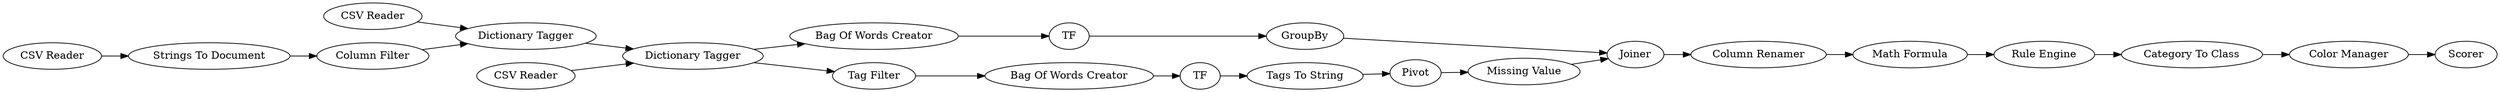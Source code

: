 digraph {
	"-5536105448179147299_309" [label="Rule Engine"]
	"-5536105448179147299_308" [label="Math Formula"]
	"-5536105448179147299_313" [label="Missing Value"]
	"-5536105448179147299_275" [label="Category To Class"]
	"-5536105448179147299_318" [label=Joiner]
	"-5536105448179147299_321" [label="CSV Reader"]
	"-6345785921230375363_305" [label="Bag Of Words Creator"]
	"-5536105448179147299_320" [label="CSV Reader"]
	"-5536105448179147299_317" [label=Scorer]
	"-6345785921230375363_300" [label=TF]
	"-5536105448179147299_315" [label="Dictionary Tagger"]
	"-6345785921230375363_304" [label=GroupBy]
	"-5536105448179147299_319" [label="CSV Reader"]
	"-272425267089436034_6" [label="Column Filter"]
	"-5536105448179147299_322" [label="Column Renamer"]
	"-5536105448179147299_302" [label=Pivot]
	"-7886664310969740943_303" [label=TF]
	"-7886664310969740943_304" [label="Tag Filter"]
	"-7886664310969740943_297" [label="Tags To String"]
	"-7886664310969740943_305" [label="Bag Of Words Creator"]
	"-5536105448179147299_276" [label="Color Manager"]
	"-5536105448179147299_316" [label="Dictionary Tagger"]
	"-272425267089436034_7" [label="Strings To Document"]
	"-272425267089436034_6" -> "-5536105448179147299_315"
	"-5536105448179147299_275" -> "-5536105448179147299_276"
	"-5536105448179147299_319" -> "-5536105448179147299_316"
	"-5536105448179147299_308" -> "-5536105448179147299_309"
	"-5536105448179147299_316" -> "-6345785921230375363_305"
	"-7886664310969740943_297" -> "-5536105448179147299_302"
	"-7886664310969740943_304" -> "-7886664310969740943_305"
	"-5536105448179147299_309" -> "-5536105448179147299_275"
	"-5536105448179147299_321" -> "-5536105448179147299_315"
	"-5536105448179147299_276" -> "-5536105448179147299_317"
	"-5536105448179147299_315" -> "-5536105448179147299_316"
	"-6345785921230375363_305" -> "-6345785921230375363_300"
	"-5536105448179147299_313" -> "-5536105448179147299_318"
	"-7886664310969740943_303" -> "-7886664310969740943_297"
	"-6345785921230375363_304" -> "-5536105448179147299_318"
	"-6345785921230375363_300" -> "-6345785921230375363_304"
	"-5536105448179147299_316" -> "-7886664310969740943_304"
	"-5536105448179147299_302" -> "-5536105448179147299_313"
	"-5536105448179147299_320" -> "-272425267089436034_7"
	"-5536105448179147299_322" -> "-5536105448179147299_308"
	"-272425267089436034_7" -> "-272425267089436034_6"
	"-7886664310969740943_305" -> "-7886664310969740943_303"
	"-5536105448179147299_318" -> "-5536105448179147299_322"
	rankdir=LR
}
